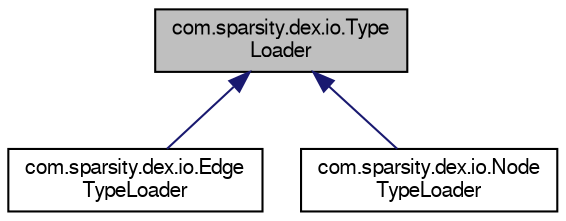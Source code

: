 digraph "com.sparsity.dex.io.TypeLoader"
{
  edge [fontname="FreeSans",fontsize="10",labelfontname="FreeSans",labelfontsize="10"];
  node [fontname="FreeSans",fontsize="10",shape=record];
  Node1 [label="com.sparsity.dex.io.Type\lLoader",height=0.2,width=0.4,color="black", fillcolor="grey75", style="filled" fontcolor="black"];
  Node1 -> Node2 [dir="back",color="midnightblue",fontsize="10",style="solid",fontname="FreeSans"];
  Node2 [label="com.sparsity.dex.io.Edge\lTypeLoader",height=0.2,width=0.4,color="black", fillcolor="white", style="filled",URL="$classcom_1_1sparsity_1_1dex_1_1io_1_1EdgeTypeLoader.html",tooltip="EdgeTypeLoader class."];
  Node1 -> Node3 [dir="back",color="midnightblue",fontsize="10",style="solid",fontname="FreeSans"];
  Node3 [label="com.sparsity.dex.io.Node\lTypeLoader",height=0.2,width=0.4,color="black", fillcolor="white", style="filled",URL="$classcom_1_1sparsity_1_1dex_1_1io_1_1NodeTypeLoader.html",tooltip="NodeTypeLoader class."];
}
